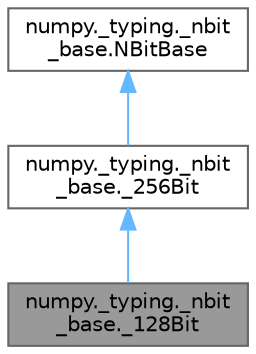 digraph "numpy._typing._nbit_base._128Bit"
{
 // LATEX_PDF_SIZE
  bgcolor="transparent";
  edge [fontname=Helvetica,fontsize=10,labelfontname=Helvetica,labelfontsize=10];
  node [fontname=Helvetica,fontsize=10,shape=box,height=0.2,width=0.4];
  Node1 [id="Node000001",label="numpy._typing._nbit\l_base._128Bit",height=0.2,width=0.4,color="gray40", fillcolor="grey60", style="filled", fontcolor="black",tooltip=" "];
  Node2 -> Node1 [id="edge3_Node000001_Node000002",dir="back",color="steelblue1",style="solid",tooltip=" "];
  Node2 [id="Node000002",label="numpy._typing._nbit\l_base._256Bit",height=0.2,width=0.4,color="gray40", fillcolor="white", style="filled",URL="$classnumpy_1_1__typing_1_1__nbit__base_1_1__256Bit.html",tooltip=" "];
  Node3 -> Node2 [id="edge4_Node000002_Node000003",dir="back",color="steelblue1",style="solid",tooltip=" "];
  Node3 [id="Node000003",label="numpy._typing._nbit\l_base.NBitBase",height=0.2,width=0.4,color="gray40", fillcolor="white", style="filled",URL="$classnumpy_1_1__typing_1_1__nbit__base_1_1NBitBase.html",tooltip=" "];
}
